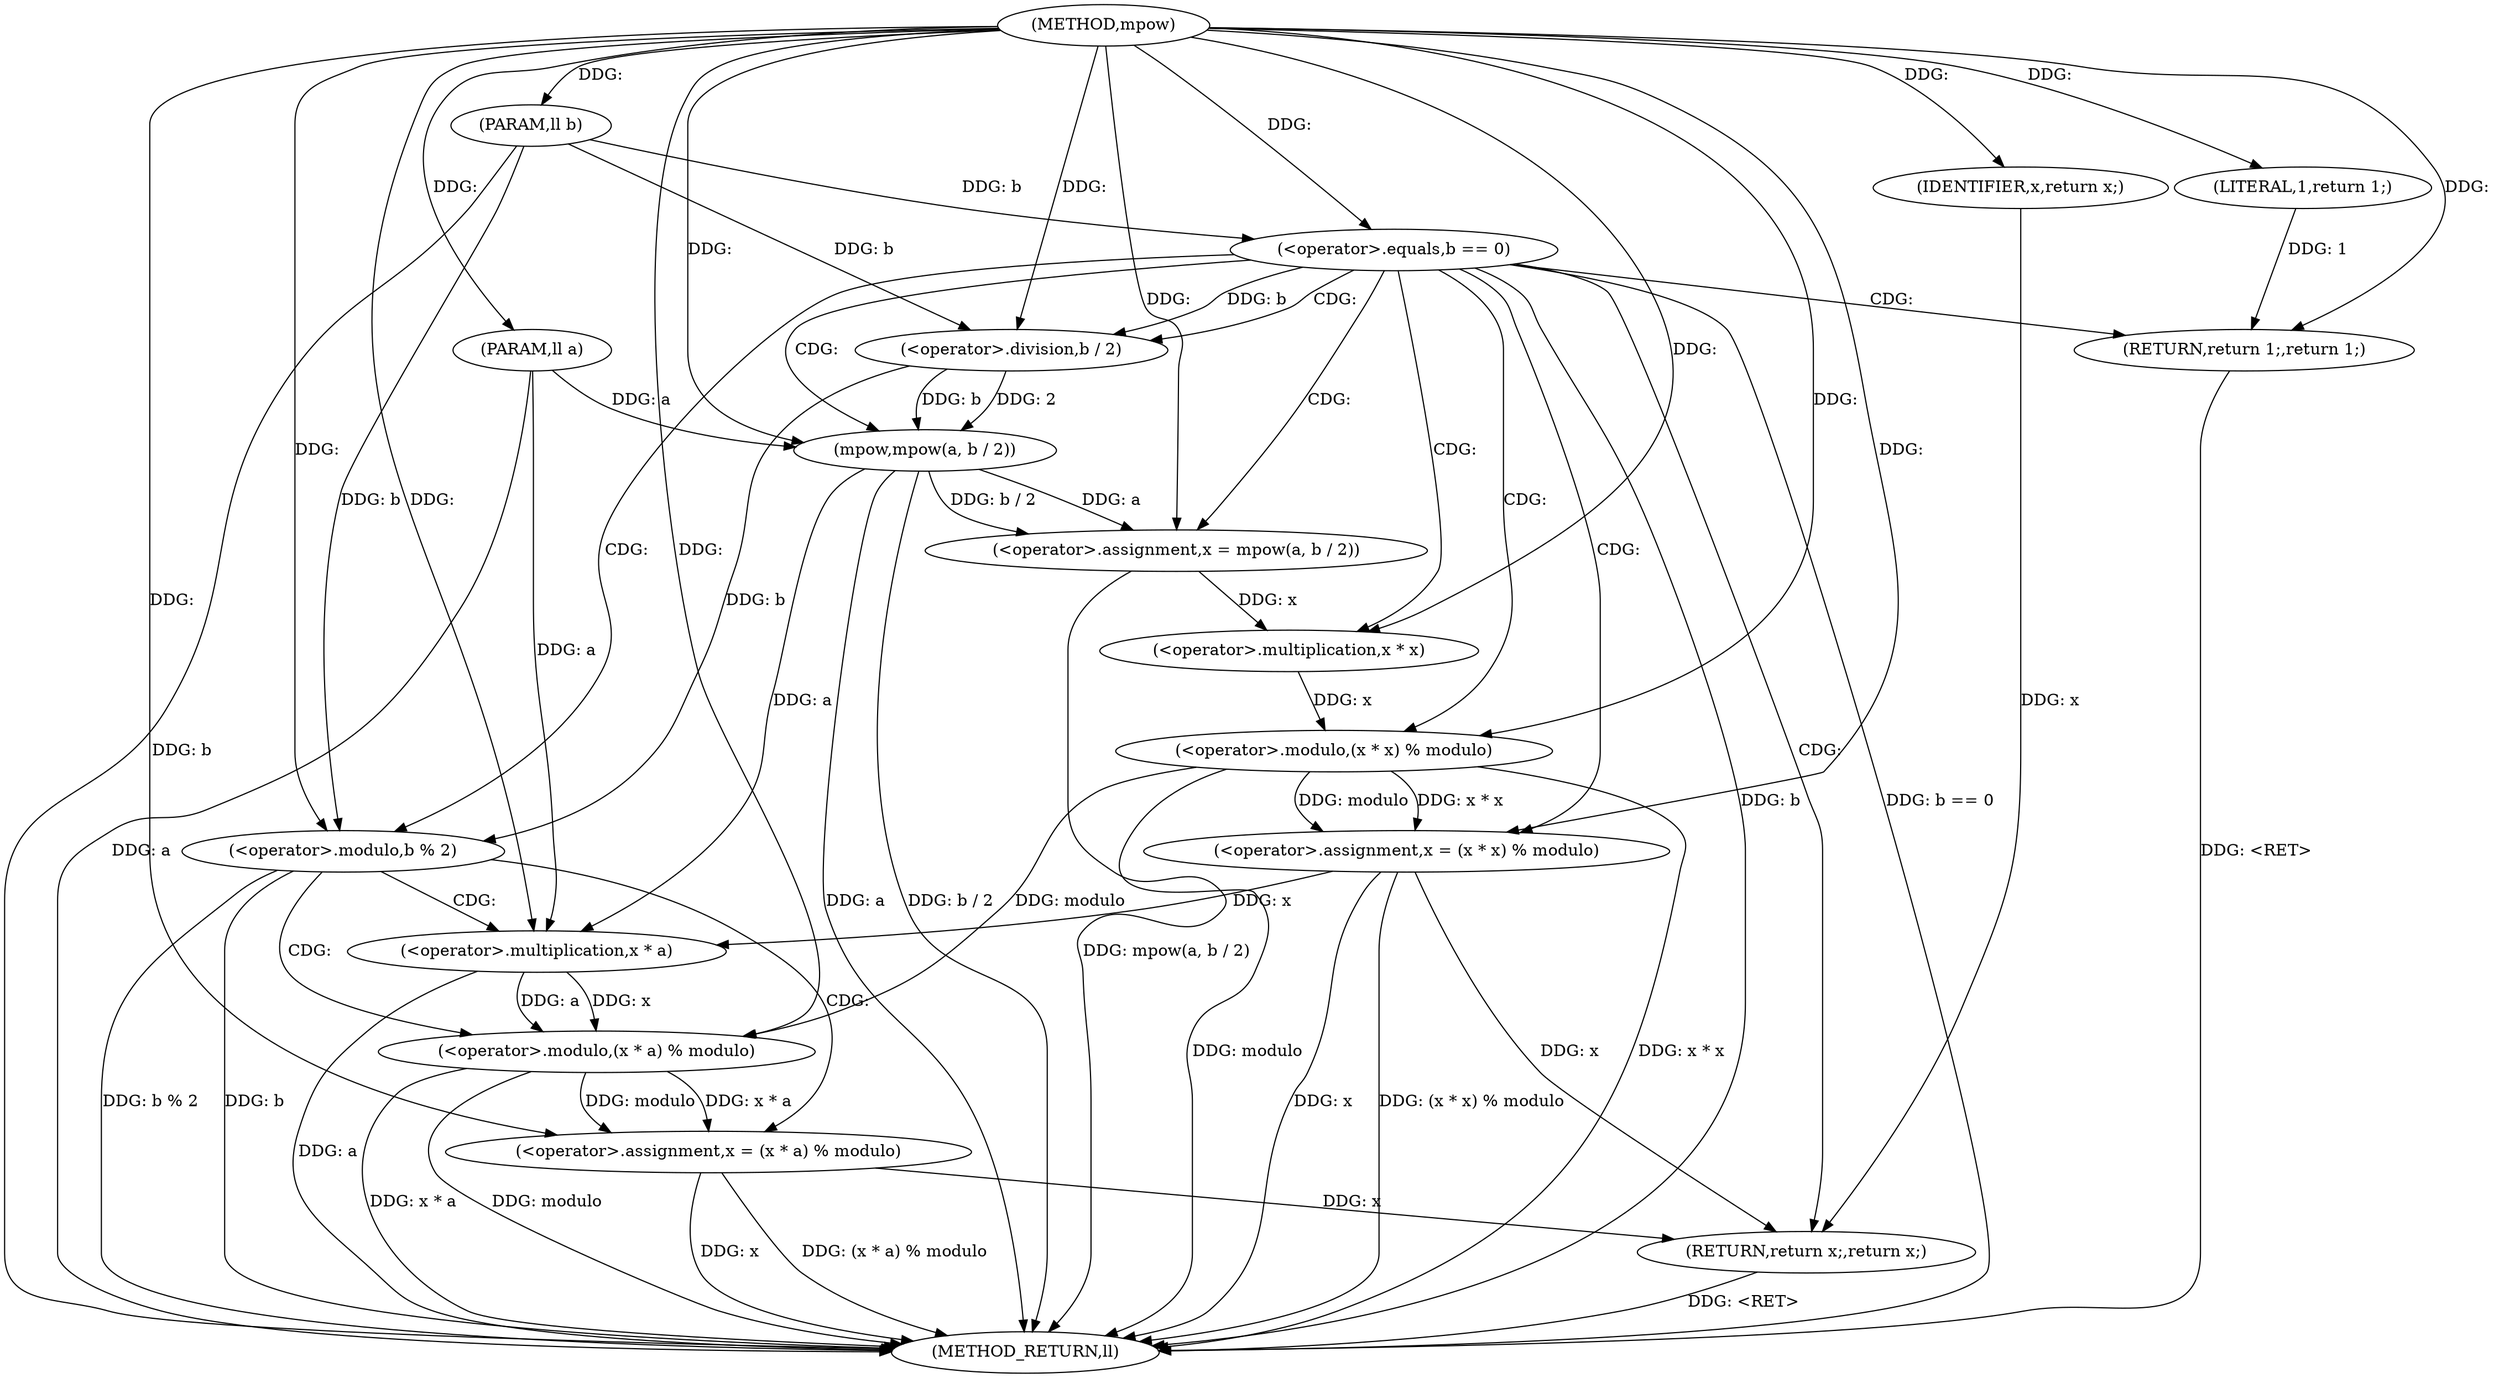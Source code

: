 digraph "mpow" {  
"1000233" [label = "(METHOD,mpow)" ]
"1000272" [label = "(METHOD_RETURN,ll)" ]
"1000234" [label = "(PARAM,ll a)" ]
"1000235" [label = "(PARAM,ll b)" ]
"1000244" [label = "(<operator>.assignment,x = mpow(a, b / 2))" ]
"1000251" [label = "(<operator>.assignment,x = (x * x) % modulo)" ]
"1000270" [label = "(RETURN,return x;,return x;)" ]
"1000238" [label = "(<operator>.equals,b == 0)" ]
"1000241" [label = "(RETURN,return 1;,return 1;)" ]
"1000259" [label = "(<operator>.modulo,b % 2)" ]
"1000271" [label = "(IDENTIFIER,x,return x;)" ]
"1000242" [label = "(LITERAL,1,return 1;)" ]
"1000246" [label = "(mpow,mpow(a, b / 2))" ]
"1000253" [label = "(<operator>.modulo,(x * x) % modulo)" ]
"1000263" [label = "(<operator>.assignment,x = (x * a) % modulo)" ]
"1000248" [label = "(<operator>.division,b / 2)" ]
"1000254" [label = "(<operator>.multiplication,x * x)" ]
"1000265" [label = "(<operator>.modulo,(x * a) % modulo)" ]
"1000266" [label = "(<operator>.multiplication,x * a)" ]
  "1000241" -> "1000272"  [ label = "DDG: <RET>"] 
  "1000234" -> "1000272"  [ label = "DDG: a"] 
  "1000235" -> "1000272"  [ label = "DDG: b"] 
  "1000238" -> "1000272"  [ label = "DDG: b"] 
  "1000238" -> "1000272"  [ label = "DDG: b == 0"] 
  "1000246" -> "1000272"  [ label = "DDG: a"] 
  "1000246" -> "1000272"  [ label = "DDG: b / 2"] 
  "1000244" -> "1000272"  [ label = "DDG: mpow(a, b / 2)"] 
  "1000251" -> "1000272"  [ label = "DDG: x"] 
  "1000253" -> "1000272"  [ label = "DDG: x * x"] 
  "1000253" -> "1000272"  [ label = "DDG: modulo"] 
  "1000251" -> "1000272"  [ label = "DDG: (x * x) % modulo"] 
  "1000259" -> "1000272"  [ label = "DDG: b"] 
  "1000259" -> "1000272"  [ label = "DDG: b % 2"] 
  "1000263" -> "1000272"  [ label = "DDG: x"] 
  "1000266" -> "1000272"  [ label = "DDG: a"] 
  "1000265" -> "1000272"  [ label = "DDG: x * a"] 
  "1000265" -> "1000272"  [ label = "DDG: modulo"] 
  "1000263" -> "1000272"  [ label = "DDG: (x * a) % modulo"] 
  "1000270" -> "1000272"  [ label = "DDG: <RET>"] 
  "1000233" -> "1000234"  [ label = "DDG: "] 
  "1000233" -> "1000235"  [ label = "DDG: "] 
  "1000246" -> "1000244"  [ label = "DDG: a"] 
  "1000246" -> "1000244"  [ label = "DDG: b / 2"] 
  "1000253" -> "1000251"  [ label = "DDG: x * x"] 
  "1000253" -> "1000251"  [ label = "DDG: modulo"] 
  "1000271" -> "1000270"  [ label = "DDG: x"] 
  "1000251" -> "1000270"  [ label = "DDG: x"] 
  "1000263" -> "1000270"  [ label = "DDG: x"] 
  "1000242" -> "1000241"  [ label = "DDG: 1"] 
  "1000233" -> "1000241"  [ label = "DDG: "] 
  "1000233" -> "1000244"  [ label = "DDG: "] 
  "1000233" -> "1000251"  [ label = "DDG: "] 
  "1000233" -> "1000271"  [ label = "DDG: "] 
  "1000235" -> "1000238"  [ label = "DDG: b"] 
  "1000233" -> "1000238"  [ label = "DDG: "] 
  "1000233" -> "1000242"  [ label = "DDG: "] 
  "1000234" -> "1000246"  [ label = "DDG: a"] 
  "1000233" -> "1000246"  [ label = "DDG: "] 
  "1000248" -> "1000246"  [ label = "DDG: 2"] 
  "1000248" -> "1000246"  [ label = "DDG: b"] 
  "1000254" -> "1000253"  [ label = "DDG: x"] 
  "1000233" -> "1000253"  [ label = "DDG: "] 
  "1000248" -> "1000259"  [ label = "DDG: b"] 
  "1000235" -> "1000259"  [ label = "DDG: b"] 
  "1000233" -> "1000259"  [ label = "DDG: "] 
  "1000265" -> "1000263"  [ label = "DDG: modulo"] 
  "1000265" -> "1000263"  [ label = "DDG: x * a"] 
  "1000238" -> "1000248"  [ label = "DDG: b"] 
  "1000235" -> "1000248"  [ label = "DDG: b"] 
  "1000233" -> "1000248"  [ label = "DDG: "] 
  "1000244" -> "1000254"  [ label = "DDG: x"] 
  "1000233" -> "1000254"  [ label = "DDG: "] 
  "1000233" -> "1000263"  [ label = "DDG: "] 
  "1000266" -> "1000265"  [ label = "DDG: x"] 
  "1000266" -> "1000265"  [ label = "DDG: a"] 
  "1000253" -> "1000265"  [ label = "DDG: modulo"] 
  "1000233" -> "1000265"  [ label = "DDG: "] 
  "1000251" -> "1000266"  [ label = "DDG: x"] 
  "1000233" -> "1000266"  [ label = "DDG: "] 
  "1000246" -> "1000266"  [ label = "DDG: a"] 
  "1000234" -> "1000266"  [ label = "DDG: a"] 
  "1000238" -> "1000254"  [ label = "CDG: "] 
  "1000238" -> "1000253"  [ label = "CDG: "] 
  "1000238" -> "1000246"  [ label = "CDG: "] 
  "1000238" -> "1000248"  [ label = "CDG: "] 
  "1000238" -> "1000241"  [ label = "CDG: "] 
  "1000238" -> "1000270"  [ label = "CDG: "] 
  "1000238" -> "1000244"  [ label = "CDG: "] 
  "1000238" -> "1000259"  [ label = "CDG: "] 
  "1000238" -> "1000251"  [ label = "CDG: "] 
  "1000259" -> "1000265"  [ label = "CDG: "] 
  "1000259" -> "1000263"  [ label = "CDG: "] 
  "1000259" -> "1000266"  [ label = "CDG: "] 
}
